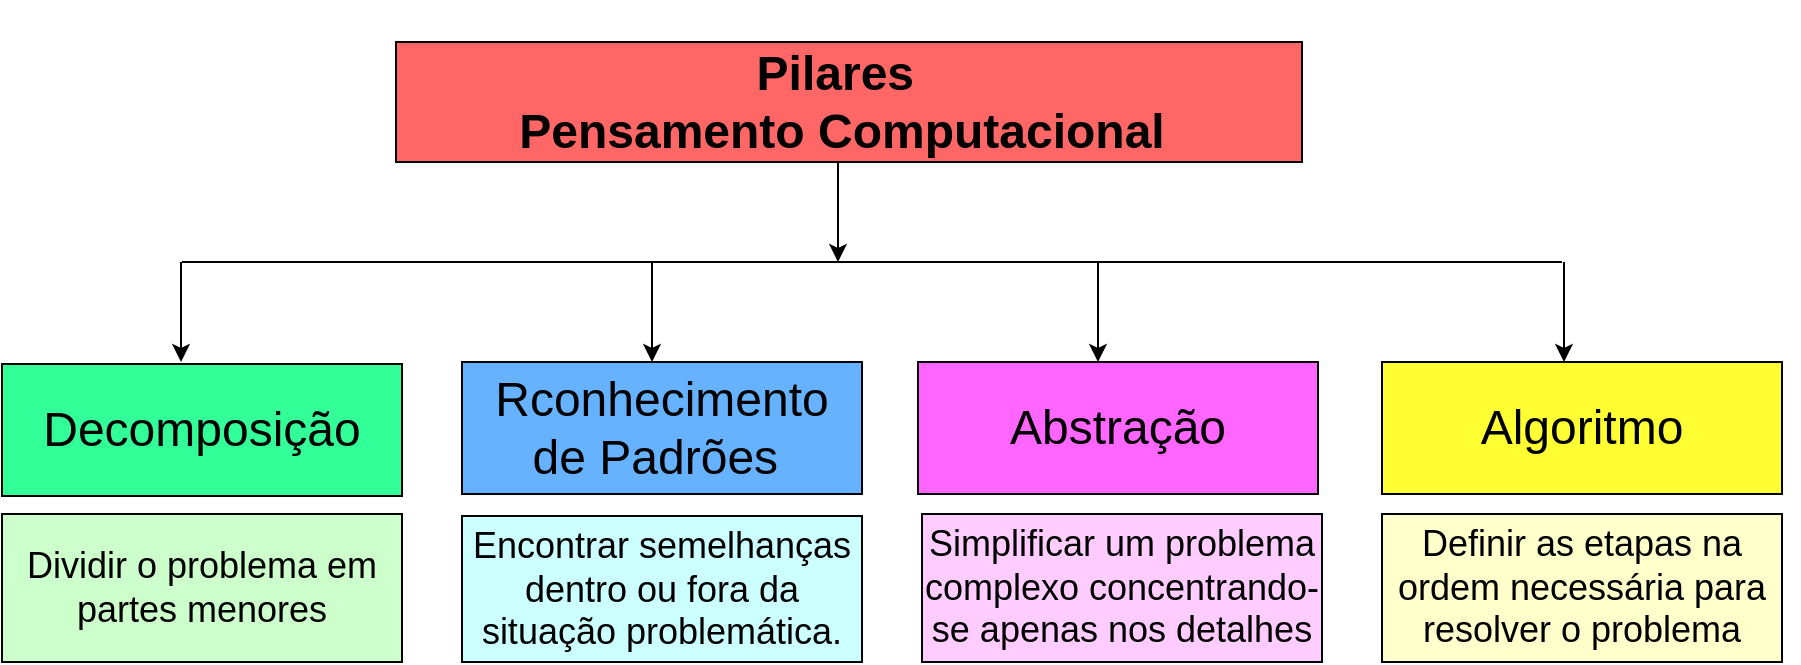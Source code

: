 <mxfile version="24.9.0">
  <diagram id="prtHgNgQTEPvFCAcTncT" name="Page-1">
    <mxGraphModel dx="2117" dy="522" grid="1" gridSize="10" guides="1" tooltips="1" connect="1" arrows="1" fold="1" page="1" pageScale="1" pageWidth="827" pageHeight="1169" math="0" shadow="0">
      <root>
        <mxCell id="0" />
        <mxCell id="1" parent="0" />
        <mxCell id="dNxyNK7c78bLwvsdeMH5-11" value="" style="swimlane;html=1;startSize=20;horizontal=1;containerType=tree;glass=0;strokeColor=#FFFFFF;" parent="1" vertex="1">
          <mxGeometry x="-12" y="80" width="710" height="290" as="geometry" />
        </mxCell>
        <mxCell id="6-1dJ1Mf2wzRk3t_r8UR-2" value="" style="rounded=0;whiteSpace=wrap;html=1;fillColor=#FF6666;" vertex="1" parent="dNxyNK7c78bLwvsdeMH5-11">
          <mxGeometry x="9" y="20" width="453" height="60" as="geometry" />
        </mxCell>
        <mxCell id="6-1dJ1Mf2wzRk3t_r8UR-16" style="edgeStyle=orthogonalEdgeStyle;rounded=0;orthogonalLoop=1;jettySize=auto;html=1;" edge="1" parent="dNxyNK7c78bLwvsdeMH5-11">
          <mxGeometry relative="1" as="geometry">
            <mxPoint x="230" y="130" as="targetPoint" />
            <mxPoint x="230" y="80" as="sourcePoint" />
          </mxGeometry>
        </mxCell>
        <mxCell id="6-1dJ1Mf2wzRk3t_r8UR-3" value="&lt;font style=&quot;vertical-align: inherit;&quot;&gt;&lt;font style=&quot;vertical-align: inherit;&quot;&gt;&lt;font style=&quot;vertical-align: inherit;&quot;&gt;&lt;font style=&quot;vertical-align: inherit;&quot;&gt;&lt;font style=&quot;vertical-align: inherit;&quot;&gt;&lt;font style=&quot;vertical-align: inherit; font-size: 24px;&quot;&gt;&lt;font style=&quot;vertical-align: inherit;&quot;&gt;&lt;font style=&quot;vertical-align: inherit;&quot;&gt;&lt;font style=&quot;vertical-align: inherit;&quot;&gt;&lt;font style=&quot;vertical-align: inherit;&quot;&gt;&lt;font style=&quot;vertical-align: inherit;&quot;&gt;&lt;font style=&quot;vertical-align: inherit;&quot;&gt;&lt;b&gt;Pilares&amp;nbsp;&lt;/b&gt;&lt;/font&gt;&lt;/font&gt;&lt;/font&gt;&lt;/font&gt;&lt;/font&gt;&lt;/font&gt;&lt;/font&gt;&lt;/font&gt;&lt;/font&gt;&lt;/font&gt;&lt;/font&gt;&lt;/font&gt;&lt;div&gt;&lt;font style=&quot;vertical-align: inherit;&quot;&gt;&lt;font style=&quot;vertical-align: inherit;&quot;&gt;&lt;font style=&quot;vertical-align: inherit;&quot;&gt;&lt;font style=&quot;vertical-align: inherit;&quot;&gt;&lt;font style=&quot;vertical-align: inherit;&quot;&gt;&lt;font style=&quot;vertical-align: inherit; font-size: 24px;&quot;&gt;&lt;font style=&quot;vertical-align: inherit;&quot;&gt;&lt;font style=&quot;vertical-align: inherit;&quot;&gt;&lt;font style=&quot;vertical-align: inherit;&quot;&gt;&lt;font style=&quot;vertical-align: inherit;&quot;&gt;&lt;b&gt;Pensamento Computacional&lt;/b&gt;&lt;/font&gt;&lt;/font&gt;&lt;/font&gt;&lt;/font&gt;&lt;/font&gt;&lt;/font&gt;&lt;/font&gt;&lt;/font&gt;&lt;/font&gt;&lt;/font&gt;&lt;/div&gt;" style="text;html=1;align=center;verticalAlign=middle;whiteSpace=wrap;rounded=0;" vertex="1" parent="dNxyNK7c78bLwvsdeMH5-11">
          <mxGeometry x="2" y="35" width="460" height="30" as="geometry" />
        </mxCell>
        <mxCell id="6-1dJ1Mf2wzRk3t_r8UR-19" style="edgeStyle=orthogonalEdgeStyle;rounded=0;orthogonalLoop=1;jettySize=auto;html=1;" edge="1" parent="dNxyNK7c78bLwvsdeMH5-11">
          <mxGeometry relative="1" as="geometry">
            <mxPoint x="137" y="180" as="targetPoint" />
            <mxPoint x="137" y="130" as="sourcePoint" />
          </mxGeometry>
        </mxCell>
        <mxCell id="6-1dJ1Mf2wzRk3t_r8UR-21" style="edgeStyle=orthogonalEdgeStyle;rounded=0;orthogonalLoop=1;jettySize=auto;html=1;" edge="1" parent="dNxyNK7c78bLwvsdeMH5-11">
          <mxGeometry relative="1" as="geometry">
            <mxPoint x="360" y="180" as="targetPoint" />
            <mxPoint x="360" y="130" as="sourcePoint" />
          </mxGeometry>
        </mxCell>
        <mxCell id="6-1dJ1Mf2wzRk3t_r8UR-22" style="edgeStyle=orthogonalEdgeStyle;rounded=0;orthogonalLoop=1;jettySize=auto;html=1;" edge="1" parent="dNxyNK7c78bLwvsdeMH5-11">
          <mxGeometry relative="1" as="geometry">
            <mxPoint x="593" y="180" as="targetPoint" />
            <mxPoint x="593" y="130" as="sourcePoint" />
            <Array as="points">
              <mxPoint x="593" y="150" />
              <mxPoint x="593" y="150" />
            </Array>
          </mxGeometry>
        </mxCell>
        <mxCell id="6-1dJ1Mf2wzRk3t_r8UR-24" value="" style="rounded=0;whiteSpace=wrap;html=1;" vertex="1" parent="dNxyNK7c78bLwvsdeMH5-11">
          <mxGeometry x="270" y="180" width="192" height="66" as="geometry" />
        </mxCell>
        <mxCell id="6-1dJ1Mf2wzRk3t_r8UR-26" value="&lt;font style=&quot;vertical-align: inherit;&quot;&gt;&lt;font style=&quot;vertical-align: inherit;&quot;&gt;&lt;font style=&quot;vertical-align: inherit;&quot;&gt;&lt;font style=&quot;vertical-align: inherit; font-size: 24px;&quot;&gt;Abstração&lt;/font&gt;&lt;/font&gt;&lt;/font&gt;&lt;/font&gt;" style="rounded=0;whiteSpace=wrap;html=1;fillColor=#FF66FF;" vertex="1" parent="dNxyNK7c78bLwvsdeMH5-11">
          <mxGeometry x="270" y="180" width="200" height="66" as="geometry" />
        </mxCell>
        <mxCell id="6-1dJ1Mf2wzRk3t_r8UR-27" value="&lt;font style=&quot;vertical-align: inherit;&quot;&gt;&lt;font style=&quot;vertical-align: inherit;&quot;&gt;&lt;font style=&quot;vertical-align: inherit;&quot;&gt;&lt;font style=&quot;vertical-align: inherit;&quot;&gt;&lt;font style=&quot;vertical-align: inherit;&quot;&gt;&lt;font style=&quot;vertical-align: inherit; font-size: 24px;&quot;&gt;Algoritmo&lt;/font&gt;&lt;/font&gt;&lt;/font&gt;&lt;/font&gt;&lt;/font&gt;&lt;/font&gt;" style="rounded=0;whiteSpace=wrap;html=1;fillColor=#FFFF33;" vertex="1" parent="dNxyNK7c78bLwvsdeMH5-11">
          <mxGeometry x="502" y="180" width="200" height="66" as="geometry" />
        </mxCell>
        <mxCell id="6-1dJ1Mf2wzRk3t_r8UR-23" value="&lt;font style=&quot;vertical-align: inherit;&quot;&gt;&lt;font style=&quot;vertical-align: inherit;&quot;&gt;&lt;font style=&quot;vertical-align: inherit;&quot;&gt;&lt;font style=&quot;vertical-align: inherit; font-size: 24px;&quot;&gt;Rconhecimento de Padrões&amp;nbsp;&lt;/font&gt;&lt;/font&gt;&lt;/font&gt;&lt;/font&gt;" style="rounded=0;whiteSpace=wrap;html=1;fillColor=#66B2FF;" vertex="1" parent="dNxyNK7c78bLwvsdeMH5-11">
          <mxGeometry x="42" y="180" width="200" height="66" as="geometry" />
        </mxCell>
        <mxCell id="6-1dJ1Mf2wzRk3t_r8UR-13" value="&lt;font style=&quot;vertical-align: inherit;&quot;&gt;&lt;font style=&quot;vertical-align: inherit;&quot;&gt;&lt;font style=&quot;vertical-align: inherit;&quot;&gt;&lt;font style=&quot;vertical-align: inherit; font-size: 18px;&quot;&gt;Dividir o problema em partes menores&lt;/font&gt;&lt;/font&gt;&lt;/font&gt;&lt;/font&gt;" style="rounded=0;whiteSpace=wrap;html=1;fillColor=#CCFFCC;" vertex="1" parent="1">
          <mxGeometry x="-200" y="336" width="200" height="74" as="geometry" />
        </mxCell>
        <mxCell id="6-1dJ1Mf2wzRk3t_r8UR-18" style="edgeStyle=orthogonalEdgeStyle;rounded=0;orthogonalLoop=1;jettySize=auto;html=1;" edge="1" parent="1">
          <mxGeometry relative="1" as="geometry">
            <mxPoint x="-110.5" y="260" as="targetPoint" />
            <mxPoint x="-110.5" y="210" as="sourcePoint" />
          </mxGeometry>
        </mxCell>
        <mxCell id="6-1dJ1Mf2wzRk3t_r8UR-15" value="" style="endArrow=none;html=1;rounded=0;" edge="1" parent="1">
          <mxGeometry width="50" height="50" relative="1" as="geometry">
            <mxPoint x="-110" y="210" as="sourcePoint" />
            <mxPoint x="580" y="210" as="targetPoint" />
          </mxGeometry>
        </mxCell>
        <mxCell id="6-1dJ1Mf2wzRk3t_r8UR-12" value="&lt;font style=&quot;vertical-align: inherit;&quot;&gt;&lt;font style=&quot;vertical-align: inherit;&quot;&gt;&lt;font style=&quot;vertical-align: inherit;&quot;&gt;&lt;font style=&quot;vertical-align: inherit;&quot;&gt;&lt;font style=&quot;vertical-align: inherit;&quot;&gt;&lt;font style=&quot;vertical-align: inherit; font-size: 24px;&quot;&gt;Decomposição&lt;/font&gt;&lt;/font&gt;&lt;/font&gt;&lt;/font&gt;&lt;/font&gt;&lt;/font&gt;" style="rounded=0;whiteSpace=wrap;html=1;fillColor=#33FF99;" vertex="1" parent="1">
          <mxGeometry x="-200" y="261" width="200" height="66" as="geometry" />
        </mxCell>
        <mxCell id="6-1dJ1Mf2wzRk3t_r8UR-29" value="&lt;font style=&quot;vertical-align: inherit;&quot;&gt;&lt;font style=&quot;vertical-align: inherit; font-size: 18px;&quot;&gt;Encontrar semelhanças dentro ou fora da situação problemática.&lt;/font&gt;&lt;/font&gt;" style="rounded=0;whiteSpace=wrap;html=1;fillColor=#CCFFFF;" vertex="1" parent="1">
          <mxGeometry x="30" y="337" width="200" height="73" as="geometry" />
        </mxCell>
        <mxCell id="6-1dJ1Mf2wzRk3t_r8UR-30" value="&lt;font style=&quot;vertical-align: inherit;&quot;&gt;&lt;font style=&quot;vertical-align: inherit; font-size: 18px;&quot;&gt;Simplificar um problema complexo concentrando-se apenas nos detalhes&lt;/font&gt;&lt;/font&gt;" style="rounded=0;whiteSpace=wrap;html=1;fillColor=#FFCCFF;" vertex="1" parent="1">
          <mxGeometry x="260" y="336" width="200" height="74" as="geometry" />
        </mxCell>
        <mxCell id="6-1dJ1Mf2wzRk3t_r8UR-31" value="&lt;font style=&quot;vertical-align: inherit;&quot;&gt;&lt;font style=&quot;vertical-align: inherit; font-size: 18px;&quot;&gt;Definir as etapas na ordem necessária para resolver o problema&lt;/font&gt;&lt;/font&gt;" style="rounded=0;whiteSpace=wrap;html=1;fillColor=#FFFFCC;" vertex="1" parent="1">
          <mxGeometry x="490" y="336" width="200" height="74" as="geometry" />
        </mxCell>
      </root>
    </mxGraphModel>
  </diagram>
</mxfile>
